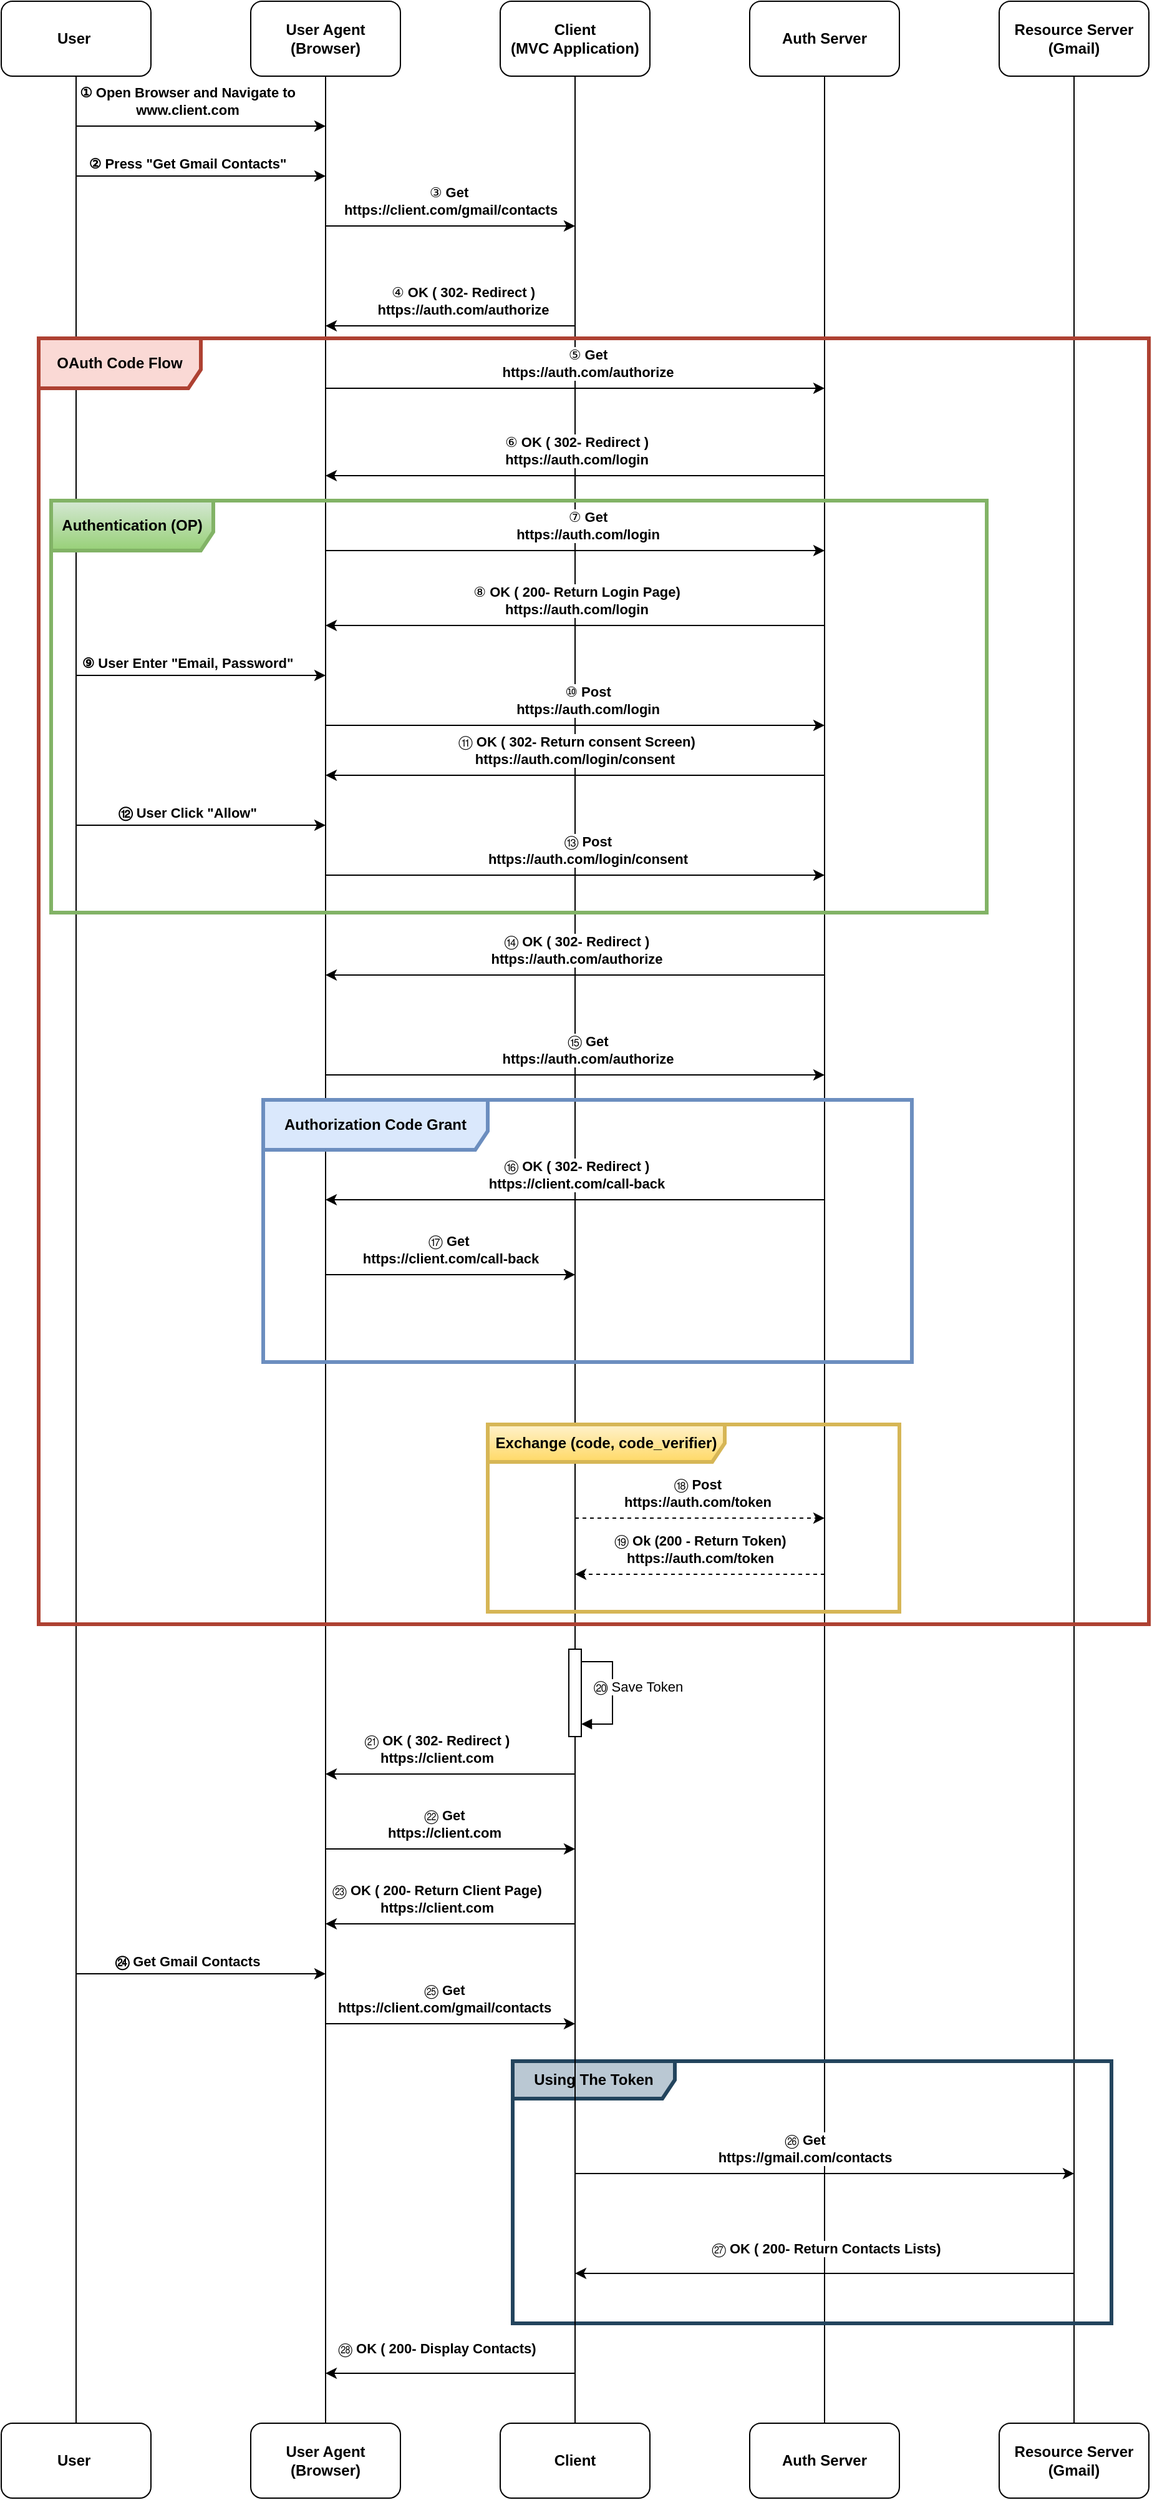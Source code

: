 <mxfile version="26.2.2">
  <diagram name="Page-1" id="-JIX75Dthlcb5XeBjtUZ">
    <mxGraphModel dx="2278" dy="1949" grid="1" gridSize="10" guides="1" tooltips="1" connect="1" arrows="1" fold="1" page="1" pageScale="1" pageWidth="850" pageHeight="1100" math="0" shadow="0">
      <root>
        <mxCell id="0" />
        <mxCell id="1" parent="0" />
        <mxCell id="-eZy2udqNuVLJ8H04OiI-1" value="" style="endArrow=none;html=1;rounded=0;exitX=0.5;exitY=0;exitDx=0;exitDy=0;" parent="1" source="lb7yudzS5froltHh4L6M-39" edge="1">
          <mxGeometry width="50" height="50" relative="1" as="geometry">
            <mxPoint x="40" y="1800" as="sourcePoint" />
            <mxPoint x="40" y="40" as="targetPoint" />
          </mxGeometry>
        </mxCell>
        <mxCell id="-eZy2udqNuVLJ8H04OiI-4" value="" style="endArrow=none;html=1;rounded=0;exitX=0.5;exitY=0;exitDx=0;exitDy=0;" parent="1" source="lb7yudzS5froltHh4L6M-42" edge="1">
          <mxGeometry width="50" height="50" relative="1" as="geometry">
            <mxPoint x="640" y="1800" as="sourcePoint" />
            <mxPoint x="640" y="40" as="targetPoint" />
          </mxGeometry>
        </mxCell>
        <mxCell id="-eZy2udqNuVLJ8H04OiI-5" value="" style="endArrow=none;html=1;rounded=0;exitX=0.5;exitY=0;exitDx=0;exitDy=0;" parent="1" source="lb7yudzS5froltHh4L6M-40" edge="1">
          <mxGeometry width="50" height="50" relative="1" as="geometry">
            <mxPoint x="240" y="1800" as="sourcePoint" />
            <mxPoint x="240" y="35" as="targetPoint" />
          </mxGeometry>
        </mxCell>
        <mxCell id="-eZy2udqNuVLJ8H04OiI-6" value="" style="endArrow=none;html=1;rounded=0;" parent="1" source="lb7yudzS5froltHh4L6M-17" edge="1">
          <mxGeometry width="50" height="50" relative="1" as="geometry">
            <mxPoint x="440" y="1800" as="sourcePoint" />
            <mxPoint x="440" y="35" as="targetPoint" />
          </mxGeometry>
        </mxCell>
        <mxCell id="-eZy2udqNuVLJ8H04OiI-7" value="" style="endArrow=none;html=1;rounded=0;exitX=0.5;exitY=0;exitDx=0;exitDy=0;" parent="1" source="lb7yudzS5froltHh4L6M-43" edge="1">
          <mxGeometry width="50" height="50" relative="1" as="geometry">
            <mxPoint x="840" y="1800" as="sourcePoint" />
            <mxPoint x="840" y="40" as="targetPoint" />
          </mxGeometry>
        </mxCell>
        <mxCell id="gQnQfy0NfCeOLUHX2k6b-1" value="User&amp;nbsp;" style="rounded=1;whiteSpace=wrap;html=1;fontStyle=1" parent="1" vertex="1">
          <mxGeometry x="-20" y="-20" width="120" height="60" as="geometry" />
        </mxCell>
        <mxCell id="gQnQfy0NfCeOLUHX2k6b-3" value="User Agent&lt;div&gt;(Browser)&lt;/div&gt;" style="rounded=1;whiteSpace=wrap;html=1;fontStyle=1" parent="1" vertex="1">
          <mxGeometry x="180" y="-20" width="120" height="60" as="geometry" />
        </mxCell>
        <mxCell id="gQnQfy0NfCeOLUHX2k6b-5" value="Client&lt;div&gt;(MVC Application)&lt;/div&gt;" style="rounded=1;whiteSpace=wrap;html=1;fontStyle=1" parent="1" vertex="1">
          <mxGeometry x="380" y="-20" width="120" height="60" as="geometry" />
        </mxCell>
        <mxCell id="gQnQfy0NfCeOLUHX2k6b-7" value="Auth Server" style="rounded=1;whiteSpace=wrap;html=1;fontStyle=1" parent="1" vertex="1">
          <mxGeometry x="580" y="-20" width="120" height="60" as="geometry" />
        </mxCell>
        <mxCell id="gQnQfy0NfCeOLUHX2k6b-9" value="Resource Server&lt;div&gt;(Gmail)&lt;/div&gt;" style="rounded=1;whiteSpace=wrap;html=1;fontStyle=1" parent="1" vertex="1">
          <mxGeometry x="780" y="-20" width="120" height="60" as="geometry" />
        </mxCell>
        <mxCell id="gQnQfy0NfCeOLUHX2k6b-12" value="" style="endArrow=classic;html=1;rounded=0;" parent="1" edge="1">
          <mxGeometry width="50" height="50" relative="1" as="geometry">
            <mxPoint x="40" y="80" as="sourcePoint" />
            <mxPoint x="240" y="80" as="targetPoint" />
          </mxGeometry>
        </mxCell>
        <mxCell id="gQnQfy0NfCeOLUHX2k6b-13" value="① Open Browser and Navigate to&lt;div&gt;www.client.com&lt;/div&gt;" style="edgeLabel;html=1;align=center;verticalAlign=middle;resizable=0;points=[];fontStyle=1" parent="gQnQfy0NfCeOLUHX2k6b-12" vertex="1" connectable="0">
          <mxGeometry x="-0.112" relative="1" as="geometry">
            <mxPoint y="-20" as="offset" />
          </mxGeometry>
        </mxCell>
        <mxCell id="gQnQfy0NfCeOLUHX2k6b-14" value="" style="endArrow=classic;html=1;rounded=0;" parent="1" edge="1">
          <mxGeometry width="50" height="50" relative="1" as="geometry">
            <mxPoint x="40" y="120" as="sourcePoint" />
            <mxPoint x="240" y="120" as="targetPoint" />
          </mxGeometry>
        </mxCell>
        <mxCell id="gQnQfy0NfCeOLUHX2k6b-15" value="② Press &quot;Get Gmail Contacts&quot;" style="edgeLabel;html=1;align=center;verticalAlign=middle;resizable=0;points=[];fontStyle=1" parent="gQnQfy0NfCeOLUHX2k6b-14" vertex="1" connectable="0">
          <mxGeometry x="-0.112" relative="1" as="geometry">
            <mxPoint y="-10" as="offset" />
          </mxGeometry>
        </mxCell>
        <mxCell id="gQnQfy0NfCeOLUHX2k6b-17" value="" style="endArrow=classic;html=1;rounded=0;" parent="1" edge="1">
          <mxGeometry width="50" height="50" relative="1" as="geometry">
            <mxPoint x="240" y="160" as="sourcePoint" />
            <mxPoint x="440" y="160" as="targetPoint" />
          </mxGeometry>
        </mxCell>
        <mxCell id="gQnQfy0NfCeOLUHX2k6b-18" value="③&amp;nbsp;&lt;b&gt;Get&amp;nbsp;&lt;/b&gt;&lt;div&gt;&lt;b&gt;https://client.com/gmail/contacts&lt;/b&gt;&lt;/div&gt;" style="edgeLabel;html=1;align=center;verticalAlign=middle;resizable=0;points=[];" parent="gQnQfy0NfCeOLUHX2k6b-17" vertex="1" connectable="0">
          <mxGeometry x="-0.112" relative="1" as="geometry">
            <mxPoint x="11" y="-20" as="offset" />
          </mxGeometry>
        </mxCell>
        <mxCell id="gQnQfy0NfCeOLUHX2k6b-19" value="" style="endArrow=classic;html=1;rounded=0;" parent="1" edge="1">
          <mxGeometry width="50" height="50" relative="1" as="geometry">
            <mxPoint x="440" y="240" as="sourcePoint" />
            <mxPoint x="240" y="240" as="targetPoint" />
          </mxGeometry>
        </mxCell>
        <mxCell id="gQnQfy0NfCeOLUHX2k6b-20" value="④&amp;nbsp;&lt;b style=&quot;background-color: light-dark(#ffffff, var(--ge-dark-color, #121212)); color: light-dark(rgb(0, 0, 0), rgb(255, 255, 255));&quot;&gt;OK ( 302- Redirect )&lt;/b&gt;&lt;div&gt;&lt;div&gt;&lt;b&gt;https://auth.com/authorize&lt;/b&gt;&lt;/div&gt;&lt;/div&gt;" style="edgeLabel;html=1;align=center;verticalAlign=middle;resizable=0;points=[];" parent="gQnQfy0NfCeOLUHX2k6b-19" vertex="1" connectable="0">
          <mxGeometry x="-0.112" relative="1" as="geometry">
            <mxPoint x="-1" y="-20" as="offset" />
          </mxGeometry>
        </mxCell>
        <mxCell id="gQnQfy0NfCeOLUHX2k6b-21" value="" style="endArrow=classic;html=1;rounded=0;" parent="1" edge="1">
          <mxGeometry width="50" height="50" relative="1" as="geometry">
            <mxPoint x="240" y="420" as="sourcePoint" />
            <mxPoint x="640" y="420" as="targetPoint" />
          </mxGeometry>
        </mxCell>
        <mxCell id="gQnQfy0NfCeOLUHX2k6b-22" value="⑦&amp;nbsp;&lt;b&gt;Get&lt;/b&gt;&lt;div&gt;&lt;b&gt;https://auth.com/login&lt;/b&gt;&lt;/div&gt;" style="edgeLabel;html=1;align=center;verticalAlign=middle;resizable=0;points=[];" parent="gQnQfy0NfCeOLUHX2k6b-21" vertex="1" connectable="0">
          <mxGeometry x="-0.112" relative="1" as="geometry">
            <mxPoint x="32" y="-20" as="offset" />
          </mxGeometry>
        </mxCell>
        <mxCell id="gQnQfy0NfCeOLUHX2k6b-24" value="" style="endArrow=classic;html=1;rounded=0;" parent="1" edge="1">
          <mxGeometry width="50" height="50" relative="1" as="geometry">
            <mxPoint x="640" y="360" as="sourcePoint" />
            <mxPoint x="240" y="360" as="targetPoint" />
          </mxGeometry>
        </mxCell>
        <mxCell id="gQnQfy0NfCeOLUHX2k6b-25" value="⑥&amp;nbsp;&lt;b style=&quot;color: light-dark(rgb(0, 0, 0), rgb(255, 255, 255));&quot;&gt;OK ( 302- Redirect )&lt;/b&gt;&lt;div&gt;&lt;b&gt;https://auth.com/login&lt;/b&gt;&lt;/div&gt;" style="edgeLabel;html=1;align=center;verticalAlign=middle;resizable=0;points=[];" parent="gQnQfy0NfCeOLUHX2k6b-24" vertex="1" connectable="0">
          <mxGeometry x="-0.112" relative="1" as="geometry">
            <mxPoint x="-22" y="-20" as="offset" />
          </mxGeometry>
        </mxCell>
        <mxCell id="gQnQfy0NfCeOLUHX2k6b-26" value="" style="endArrow=classic;html=1;rounded=0;" parent="1" edge="1">
          <mxGeometry width="50" height="50" relative="1" as="geometry">
            <mxPoint x="240" y="290" as="sourcePoint" />
            <mxPoint x="640" y="290" as="targetPoint" />
          </mxGeometry>
        </mxCell>
        <mxCell id="gQnQfy0NfCeOLUHX2k6b-27" value="⑤&amp;nbsp;&lt;b&gt;Get&lt;/b&gt;&lt;div&gt;&lt;b&gt;https://auth.com/authorize&lt;/b&gt;&lt;/div&gt;" style="edgeLabel;html=1;align=center;verticalAlign=middle;resizable=0;points=[];" parent="gQnQfy0NfCeOLUHX2k6b-26" vertex="1" connectable="0">
          <mxGeometry x="-0.112" relative="1" as="geometry">
            <mxPoint x="32" y="-20" as="offset" />
          </mxGeometry>
        </mxCell>
        <mxCell id="gQnQfy0NfCeOLUHX2k6b-28" value="" style="endArrow=classic;html=1;rounded=0;" parent="1" edge="1">
          <mxGeometry width="50" height="50" relative="1" as="geometry">
            <mxPoint x="640" y="480" as="sourcePoint" />
            <mxPoint x="240" y="480" as="targetPoint" />
          </mxGeometry>
        </mxCell>
        <mxCell id="gQnQfy0NfCeOLUHX2k6b-29" value="⑧&amp;nbsp;&lt;b style=&quot;color: light-dark(rgb(0, 0, 0), rgb(255, 255, 255));&quot;&gt;OK ( 200- Return Login Page)&lt;/b&gt;&lt;div&gt;&lt;b&gt;https://auth.com/login&lt;/b&gt;&lt;/div&gt;" style="edgeLabel;html=1;align=center;verticalAlign=middle;resizable=0;points=[];" parent="gQnQfy0NfCeOLUHX2k6b-28" vertex="1" connectable="0">
          <mxGeometry x="-0.112" relative="1" as="geometry">
            <mxPoint x="-22" y="-20" as="offset" />
          </mxGeometry>
        </mxCell>
        <mxCell id="gQnQfy0NfCeOLUHX2k6b-32" value="" style="endArrow=classic;html=1;rounded=0;" parent="1" edge="1">
          <mxGeometry width="50" height="50" relative="1" as="geometry">
            <mxPoint x="40" y="520" as="sourcePoint" />
            <mxPoint x="240" y="520" as="targetPoint" />
          </mxGeometry>
        </mxCell>
        <mxCell id="gQnQfy0NfCeOLUHX2k6b-33" value="⑨ User Enter &quot;Email, Password&quot;" style="edgeLabel;html=1;align=center;verticalAlign=middle;resizable=0;points=[];fontStyle=1" parent="gQnQfy0NfCeOLUHX2k6b-32" vertex="1" connectable="0">
          <mxGeometry x="-0.112" relative="1" as="geometry">
            <mxPoint y="-10" as="offset" />
          </mxGeometry>
        </mxCell>
        <mxCell id="gQnQfy0NfCeOLUHX2k6b-34" value="" style="endArrow=classic;html=1;rounded=0;" parent="1" edge="1">
          <mxGeometry width="50" height="50" relative="1" as="geometry">
            <mxPoint x="240" y="560" as="sourcePoint" />
            <mxPoint x="640" y="560" as="targetPoint" />
          </mxGeometry>
        </mxCell>
        <mxCell id="gQnQfy0NfCeOLUHX2k6b-35" value="⑩&amp;nbsp;&lt;b&gt;Post&lt;/b&gt;&lt;div&gt;&lt;b&gt;https://auth.com/login&lt;/b&gt;&lt;/div&gt;" style="edgeLabel;html=1;align=center;verticalAlign=middle;resizable=0;points=[];" parent="gQnQfy0NfCeOLUHX2k6b-34" vertex="1" connectable="0">
          <mxGeometry x="-0.112" relative="1" as="geometry">
            <mxPoint x="32" y="-20" as="offset" />
          </mxGeometry>
        </mxCell>
        <mxCell id="gQnQfy0NfCeOLUHX2k6b-36" value="" style="endArrow=classic;html=1;rounded=0;" parent="1" edge="1">
          <mxGeometry width="50" height="50" relative="1" as="geometry">
            <mxPoint x="640" y="760" as="sourcePoint" />
            <mxPoint x="240" y="760" as="targetPoint" />
          </mxGeometry>
        </mxCell>
        <mxCell id="gQnQfy0NfCeOLUHX2k6b-37" value="⑭&amp;nbsp;&lt;b style=&quot;color: light-dark(rgb(0, 0, 0), rgb(255, 255, 255));&quot;&gt;OK ( 302- Redirect )&lt;/b&gt;&lt;div&gt;&lt;b&gt;https://auth.com/authorize&lt;/b&gt;&lt;/div&gt;" style="edgeLabel;html=1;align=center;verticalAlign=middle;resizable=0;points=[];" parent="gQnQfy0NfCeOLUHX2k6b-36" vertex="1" connectable="0">
          <mxGeometry x="-0.112" relative="1" as="geometry">
            <mxPoint x="-22" y="-20" as="offset" />
          </mxGeometry>
        </mxCell>
        <mxCell id="lb7yudzS5froltHh4L6M-4" value="" style="endArrow=classic;html=1;rounded=0;" parent="1" edge="1">
          <mxGeometry width="50" height="50" relative="1" as="geometry">
            <mxPoint x="240" y="840" as="sourcePoint" />
            <mxPoint x="640" y="840" as="targetPoint" />
          </mxGeometry>
        </mxCell>
        <mxCell id="lb7yudzS5froltHh4L6M-5" value="⑮&amp;nbsp;&lt;b&gt;Get&lt;/b&gt;&lt;div&gt;&lt;b&gt;https://auth.com/authorize&lt;/b&gt;&lt;/div&gt;" style="edgeLabel;html=1;align=center;verticalAlign=middle;resizable=0;points=[];" parent="lb7yudzS5froltHh4L6M-4" vertex="1" connectable="0">
          <mxGeometry x="-0.112" relative="1" as="geometry">
            <mxPoint x="32" y="-20" as="offset" />
          </mxGeometry>
        </mxCell>
        <mxCell id="lb7yudzS5froltHh4L6M-6" value="&lt;b style=&quot;text-wrap-mode: nowrap;&quot;&gt;Authorization Code Grant&lt;/b&gt;" style="shape=umlFrame;whiteSpace=wrap;html=1;pointerEvents=0;fontStyle=1;strokeWidth=3;fillColor=#dae8fc;strokeColor=#6c8ebf;width=180;height=40;" parent="1" vertex="1">
          <mxGeometry x="190" y="860" width="520" height="210" as="geometry" />
        </mxCell>
        <mxCell id="lb7yudzS5froltHh4L6M-8" value="" style="endArrow=classic;html=1;rounded=0;" parent="1" edge="1">
          <mxGeometry width="50" height="50" relative="1" as="geometry">
            <mxPoint x="640" y="940" as="sourcePoint" />
            <mxPoint x="240" y="940" as="targetPoint" />
          </mxGeometry>
        </mxCell>
        <mxCell id="lb7yudzS5froltHh4L6M-9" value="⑯&amp;nbsp;&lt;b style=&quot;color: light-dark(rgb(0, 0, 0), rgb(255, 255, 255));&quot;&gt;OK ( 302- Redirect )&lt;/b&gt;&lt;div&gt;&lt;b&gt;https://client.com/call-back&lt;/b&gt;&lt;/div&gt;" style="edgeLabel;html=1;align=center;verticalAlign=middle;resizable=0;points=[];" parent="lb7yudzS5froltHh4L6M-8" vertex="1" connectable="0">
          <mxGeometry x="-0.112" relative="1" as="geometry">
            <mxPoint x="-22" y="-20" as="offset" />
          </mxGeometry>
        </mxCell>
        <mxCell id="lb7yudzS5froltHh4L6M-10" value="" style="endArrow=classic;html=1;rounded=0;" parent="1" edge="1">
          <mxGeometry width="50" height="50" relative="1" as="geometry">
            <mxPoint x="240" y="1000" as="sourcePoint" />
            <mxPoint x="440" y="1000" as="targetPoint" />
          </mxGeometry>
        </mxCell>
        <mxCell id="lb7yudzS5froltHh4L6M-11" value="⑰&amp;nbsp;&lt;b&gt;Get&amp;nbsp;&lt;/b&gt;&lt;div&gt;&lt;b&gt;https://client.com/call-back&lt;/b&gt;&lt;b&gt;&lt;/b&gt;&lt;/div&gt;" style="edgeLabel;html=1;align=center;verticalAlign=middle;resizable=0;points=[];" parent="lb7yudzS5froltHh4L6M-10" vertex="1" connectable="0">
          <mxGeometry x="-0.112" relative="1" as="geometry">
            <mxPoint x="11" y="-20" as="offset" />
          </mxGeometry>
        </mxCell>
        <mxCell id="lb7yudzS5froltHh4L6M-13" value="" style="endArrow=classic;html=1;rounded=0;dashed=1;" parent="1" edge="1">
          <mxGeometry width="50" height="50" relative="1" as="geometry">
            <mxPoint x="440" y="1195" as="sourcePoint" />
            <mxPoint x="640" y="1195" as="targetPoint" />
          </mxGeometry>
        </mxCell>
        <mxCell id="lb7yudzS5froltHh4L6M-14" value="⑱&amp;nbsp;&lt;b&gt;Post&lt;/b&gt;&lt;div&gt;&lt;b&gt;https://auth.com/token&lt;/b&gt;&lt;/div&gt;" style="edgeLabel;html=1;align=center;verticalAlign=middle;resizable=0;points=[];" parent="lb7yudzS5froltHh4L6M-13" vertex="1" connectable="0">
          <mxGeometry x="-0.112" relative="1" as="geometry">
            <mxPoint x="9" y="-20" as="offset" />
          </mxGeometry>
        </mxCell>
        <mxCell id="lb7yudzS5froltHh4L6M-15" value="" style="endArrow=classic;html=1;rounded=0;dashed=1;" parent="1" edge="1">
          <mxGeometry width="50" height="50" relative="1" as="geometry">
            <mxPoint x="640" y="1240" as="sourcePoint" />
            <mxPoint x="440" y="1240" as="targetPoint" />
          </mxGeometry>
        </mxCell>
        <mxCell id="lb7yudzS5froltHh4L6M-16" value="⑲&amp;nbsp;&lt;b&gt;Ok (200 - Return Token)&lt;/b&gt;&lt;div&gt;&lt;b&gt;https://auth.com/token&lt;/b&gt;&lt;/div&gt;" style="edgeLabel;html=1;align=center;verticalAlign=middle;resizable=0;points=[];" parent="lb7yudzS5froltHh4L6M-15" vertex="1" connectable="0">
          <mxGeometry x="-0.112" relative="1" as="geometry">
            <mxPoint x="-11" y="-20" as="offset" />
          </mxGeometry>
        </mxCell>
        <mxCell id="lb7yudzS5froltHh4L6M-18" value="⑳ Save Token" style="html=1;align=left;spacingLeft=2;endArrow=block;rounded=0;edgeStyle=orthogonalEdgeStyle;curved=0;rounded=0;" parent="1" edge="1">
          <mxGeometry x="-0.889" y="-20" relative="1" as="geometry">
            <mxPoint x="445" y="1310" as="sourcePoint" />
            <Array as="points">
              <mxPoint x="470" y="1310" />
              <mxPoint x="470" y="1360" />
            </Array>
            <mxPoint as="offset" />
            <mxPoint x="445" y="1360" as="targetPoint" />
          </mxGeometry>
        </mxCell>
        <mxCell id="lb7yudzS5froltHh4L6M-20" value="" style="endArrow=classic;html=1;rounded=0;" parent="1" edge="1">
          <mxGeometry width="50" height="50" relative="1" as="geometry">
            <mxPoint x="240" y="1460" as="sourcePoint" />
            <mxPoint x="440" y="1460" as="targetPoint" />
          </mxGeometry>
        </mxCell>
        <mxCell id="lb7yudzS5froltHh4L6M-21" value="㉒&amp;nbsp;&lt;b&gt;Get&lt;/b&gt;&lt;div&gt;&lt;b&gt;https://client.com&lt;/b&gt;&lt;/div&gt;" style="edgeLabel;html=1;align=center;verticalAlign=middle;resizable=0;points=[];" parent="lb7yudzS5froltHh4L6M-20" vertex="1" connectable="0">
          <mxGeometry x="-0.112" relative="1" as="geometry">
            <mxPoint x="6" y="-20" as="offset" />
          </mxGeometry>
        </mxCell>
        <mxCell id="lb7yudzS5froltHh4L6M-22" value="" style="endArrow=classic;html=1;rounded=0;" parent="1" edge="1">
          <mxGeometry width="50" height="50" relative="1" as="geometry">
            <mxPoint x="440" y="1400" as="sourcePoint" />
            <mxPoint x="240" y="1400" as="targetPoint" />
          </mxGeometry>
        </mxCell>
        <mxCell id="lb7yudzS5froltHh4L6M-23" value="㉑&amp;nbsp;&lt;b style=&quot;color: light-dark(rgb(0, 0, 0), rgb(255, 255, 255));&quot;&gt;OK ( 302- Redirect )&lt;/b&gt;&lt;div&gt;&lt;b&gt;https://client.com&lt;/b&gt;&lt;/div&gt;" style="edgeLabel;html=1;align=center;verticalAlign=middle;resizable=0;points=[];" parent="lb7yudzS5froltHh4L6M-22" vertex="1" connectable="0">
          <mxGeometry x="-0.112" relative="1" as="geometry">
            <mxPoint x="-22" y="-20" as="offset" />
          </mxGeometry>
        </mxCell>
        <mxCell id="lb7yudzS5froltHh4L6M-24" value="" style="endArrow=classic;html=1;rounded=0;" parent="1" edge="1">
          <mxGeometry width="50" height="50" relative="1" as="geometry">
            <mxPoint x="440" y="1520" as="sourcePoint" />
            <mxPoint x="240" y="1520" as="targetPoint" />
          </mxGeometry>
        </mxCell>
        <mxCell id="lb7yudzS5froltHh4L6M-25" value="㉓&amp;nbsp;&lt;b style=&quot;color: light-dark(rgb(0, 0, 0), rgb(255, 255, 255));&quot;&gt;OK ( 200- Return Client Page)&lt;/b&gt;&lt;div&gt;&lt;b&gt;https://client.com&lt;/b&gt;&lt;/div&gt;" style="edgeLabel;html=1;align=center;verticalAlign=middle;resizable=0;points=[];" parent="lb7yudzS5froltHh4L6M-24" vertex="1" connectable="0">
          <mxGeometry x="-0.112" relative="1" as="geometry">
            <mxPoint x="-22" y="-20" as="offset" />
          </mxGeometry>
        </mxCell>
        <mxCell id="lb7yudzS5froltHh4L6M-27" value="" style="endArrow=classic;html=1;rounded=0;" parent="1" edge="1">
          <mxGeometry width="50" height="50" relative="1" as="geometry">
            <mxPoint x="40" y="1560" as="sourcePoint" />
            <mxPoint x="240" y="1560" as="targetPoint" />
          </mxGeometry>
        </mxCell>
        <mxCell id="lb7yudzS5froltHh4L6M-28" value="㉔ Get Gmail Contacts" style="edgeLabel;html=1;align=center;verticalAlign=middle;resizable=0;points=[];fontStyle=1" parent="lb7yudzS5froltHh4L6M-27" vertex="1" connectable="0">
          <mxGeometry x="-0.112" relative="1" as="geometry">
            <mxPoint y="-10" as="offset" />
          </mxGeometry>
        </mxCell>
        <mxCell id="lb7yudzS5froltHh4L6M-29" value="" style="endArrow=classic;html=1;rounded=0;" parent="1" edge="1">
          <mxGeometry width="50" height="50" relative="1" as="geometry">
            <mxPoint x="240" y="1600" as="sourcePoint" />
            <mxPoint x="440" y="1600" as="targetPoint" />
          </mxGeometry>
        </mxCell>
        <mxCell id="lb7yudzS5froltHh4L6M-30" value="㉕&amp;nbsp;&lt;b&gt;Get&lt;/b&gt;&lt;div&gt;&lt;b&gt;https://client.com/gmail/contacts&lt;/b&gt;&lt;/div&gt;" style="edgeLabel;html=1;align=center;verticalAlign=middle;resizable=0;points=[];" parent="lb7yudzS5froltHh4L6M-29" vertex="1" connectable="0">
          <mxGeometry x="-0.112" relative="1" as="geometry">
            <mxPoint x="6" y="-20" as="offset" />
          </mxGeometry>
        </mxCell>
        <mxCell id="lb7yudzS5froltHh4L6M-31" value="&lt;b style=&quot;text-wrap-mode: nowrap;&quot;&gt;Using The Token&lt;/b&gt;" style="shape=umlFrame;whiteSpace=wrap;html=1;pointerEvents=0;fontStyle=1;strokeWidth=3;width=130;height=30;fillColor=#bac8d3;strokeColor=#23445d;" parent="1" vertex="1">
          <mxGeometry x="390" y="1630" width="480" height="210" as="geometry" />
        </mxCell>
        <mxCell id="lb7yudzS5froltHh4L6M-33" value="" style="endArrow=classic;html=1;rounded=0;" parent="1" edge="1">
          <mxGeometry width="50" height="50" relative="1" as="geometry">
            <mxPoint x="440" y="1720" as="sourcePoint" />
            <mxPoint x="840" y="1720" as="targetPoint" />
          </mxGeometry>
        </mxCell>
        <mxCell id="lb7yudzS5froltHh4L6M-34" value="㉖&amp;nbsp;&lt;b&gt;Get&lt;/b&gt;&lt;div&gt;&lt;b&gt;https://gmail.com/contacts&lt;/b&gt;&lt;/div&gt;" style="edgeLabel;html=1;align=center;verticalAlign=middle;resizable=0;points=[];" parent="lb7yudzS5froltHh4L6M-33" vertex="1" connectable="0">
          <mxGeometry x="-0.112" relative="1" as="geometry">
            <mxPoint x="6" y="-20" as="offset" />
          </mxGeometry>
        </mxCell>
        <mxCell id="lb7yudzS5froltHh4L6M-35" value="" style="endArrow=classic;html=1;rounded=0;" parent="1" edge="1">
          <mxGeometry width="50" height="50" relative="1" as="geometry">
            <mxPoint x="840" y="1800" as="sourcePoint" />
            <mxPoint x="440" y="1800" as="targetPoint" />
          </mxGeometry>
        </mxCell>
        <mxCell id="lb7yudzS5froltHh4L6M-36" value="㉗&lt;span style=&quot;color: light-dark(rgb(0, 0, 0), rgb(255, 255, 255));&quot;&gt;&amp;nbsp;&lt;/span&gt;&lt;b style=&quot;color: light-dark(rgb(0, 0, 0), rgb(255, 255, 255));&quot;&gt;OK ( 200- Return Contacts Lists)&lt;/b&gt;" style="edgeLabel;html=1;align=center;verticalAlign=middle;resizable=0;points=[];" parent="lb7yudzS5froltHh4L6M-35" vertex="1" connectable="0">
          <mxGeometry x="-0.112" relative="1" as="geometry">
            <mxPoint x="-22" y="-20" as="offset" />
          </mxGeometry>
        </mxCell>
        <mxCell id="lb7yudzS5froltHh4L6M-37" value="" style="endArrow=classic;html=1;rounded=0;" parent="1" edge="1">
          <mxGeometry width="50" height="50" relative="1" as="geometry">
            <mxPoint x="440" y="1880" as="sourcePoint" />
            <mxPoint x="240" y="1880" as="targetPoint" />
          </mxGeometry>
        </mxCell>
        <mxCell id="lb7yudzS5froltHh4L6M-38" value="㉘&amp;nbsp;&lt;b style=&quot;color: light-dark(rgb(0, 0, 0), rgb(255, 255, 255));&quot;&gt;OK ( 200- Display Contacts)&lt;/b&gt;" style="edgeLabel;html=1;align=center;verticalAlign=middle;resizable=0;points=[];" parent="lb7yudzS5froltHh4L6M-37" vertex="1" connectable="0">
          <mxGeometry x="-0.112" relative="1" as="geometry">
            <mxPoint x="-22" y="-20" as="offset" />
          </mxGeometry>
        </mxCell>
        <mxCell id="lb7yudzS5froltHh4L6M-39" value="User&amp;nbsp;" style="rounded=1;whiteSpace=wrap;html=1;fontStyle=1" parent="1" vertex="1">
          <mxGeometry x="-20" y="1920" width="120" height="60" as="geometry" />
        </mxCell>
        <mxCell id="lb7yudzS5froltHh4L6M-40" value="User Agent&lt;div&gt;(Browser)&lt;/div&gt;" style="rounded=1;whiteSpace=wrap;html=1;fontStyle=1" parent="1" vertex="1">
          <mxGeometry x="180" y="1920" width="120" height="60" as="geometry" />
        </mxCell>
        <mxCell id="lb7yudzS5froltHh4L6M-41" value="Client" style="rounded=1;whiteSpace=wrap;html=1;fontStyle=1" parent="1" vertex="1">
          <mxGeometry x="380" y="1920" width="120" height="60" as="geometry" />
        </mxCell>
        <mxCell id="lb7yudzS5froltHh4L6M-42" value="Auth Server" style="rounded=1;whiteSpace=wrap;html=1;fontStyle=1" parent="1" vertex="1">
          <mxGeometry x="580" y="1920" width="120" height="60" as="geometry" />
        </mxCell>
        <mxCell id="lb7yudzS5froltHh4L6M-43" value="Resource Server&lt;div&gt;(Gmail)&lt;/div&gt;" style="rounded=1;whiteSpace=wrap;html=1;fontStyle=1" parent="1" vertex="1">
          <mxGeometry x="780" y="1920" width="120" height="60" as="geometry" />
        </mxCell>
        <mxCell id="QAbe8fYezERGEzqymwp4-1" value="OAuth Code Flow" style="shape=umlFrame;whiteSpace=wrap;html=1;pointerEvents=0;fontStyle=1;strokeWidth=3;width=130;height=40;fillColor=#fad9d5;strokeColor=#ae4132;" parent="1" vertex="1">
          <mxGeometry x="10" y="250" width="890" height="1030" as="geometry" />
        </mxCell>
        <mxCell id="QAbe8fYezERGEzqymwp4-2" value="Authentication (OP)" style="shape=umlFrame;whiteSpace=wrap;html=1;pointerEvents=0;fontStyle=1;strokeWidth=3;fillColor=#d5e8d4;gradientColor=#97d077;strokeColor=#82b366;width=130;height=40;" parent="1" vertex="1">
          <mxGeometry x="20" y="380" width="750" height="330" as="geometry" />
        </mxCell>
        <mxCell id="QAbe8fYezERGEzqymwp4-3" value="" style="endArrow=none;html=1;rounded=0;exitX=0.5;exitY=0;exitDx=0;exitDy=0;" parent="1" source="lb7yudzS5froltHh4L6M-41" target="lb7yudzS5froltHh4L6M-17" edge="1">
          <mxGeometry width="50" height="50" relative="1" as="geometry">
            <mxPoint x="440" y="1800" as="sourcePoint" />
            <mxPoint x="440" y="35" as="targetPoint" />
          </mxGeometry>
        </mxCell>
        <mxCell id="lb7yudzS5froltHh4L6M-17" value="" style="html=1;points=[[0,0,0,0,5],[0,1,0,0,-5],[1,0,0,0,5],[1,1,0,0,-5]];perimeter=orthogonalPerimeter;outlineConnect=0;targetShapes=umlLifeline;portConstraint=eastwest;newEdgeStyle={&quot;curved&quot;:0,&quot;rounded&quot;:0};" parent="1" vertex="1">
          <mxGeometry x="435" y="1300" width="10" height="70" as="geometry" />
        </mxCell>
        <mxCell id="1YzbsGzKNAwzFVMzt3w1-1" value="&lt;span style=&quot;text-wrap-mode: nowrap;&quot;&gt;Exchange (code, code_verifier)&lt;/span&gt;" style="shape=umlFrame;whiteSpace=wrap;html=1;pointerEvents=0;fontStyle=1;strokeWidth=3;fillColor=#fff2cc;strokeColor=#d6b656;width=190;height=30;gradientColor=#ffd966;" parent="1" vertex="1">
          <mxGeometry x="370" y="1120" width="330" height="150" as="geometry" />
        </mxCell>
        <mxCell id="1mgdsh-eG3uKebosd4QZ-1" value="" style="endArrow=classic;html=1;rounded=0;" parent="1" edge="1">
          <mxGeometry width="50" height="50" relative="1" as="geometry">
            <mxPoint x="640" y="600" as="sourcePoint" />
            <mxPoint x="240" y="600" as="targetPoint" />
          </mxGeometry>
        </mxCell>
        <mxCell id="1mgdsh-eG3uKebosd4QZ-2" value="⑪&amp;nbsp;&lt;b style=&quot;color: light-dark(rgb(0, 0, 0), rgb(255, 255, 255));&quot;&gt;OK ( 302- Return &lt;/b&gt;&lt;b&gt;consent &lt;/b&gt;&lt;b style=&quot;color: light-dark(rgb(0, 0, 0), rgb(255, 255, 255));&quot;&gt;Screen)&lt;/b&gt;&lt;div&gt;&lt;b&gt;https://auth.com/login/&lt;/b&gt;&lt;span style=&quot;background-color: light-dark(#ffffff, var(--ge-dark-color, #121212));&quot;&gt;&lt;b&gt;consent&amp;nbsp;&lt;/b&gt;&lt;/span&gt;&lt;/div&gt;" style="edgeLabel;html=1;align=center;verticalAlign=middle;resizable=0;points=[];" parent="1mgdsh-eG3uKebosd4QZ-1" vertex="1" connectable="0">
          <mxGeometry x="-0.112" relative="1" as="geometry">
            <mxPoint x="-22" y="-20" as="offset" />
          </mxGeometry>
        </mxCell>
        <mxCell id="1mgdsh-eG3uKebosd4QZ-3" value="" style="endArrow=classic;html=1;rounded=0;" parent="1" edge="1">
          <mxGeometry width="50" height="50" relative="1" as="geometry">
            <mxPoint x="40" y="640" as="sourcePoint" />
            <mxPoint x="240" y="640" as="targetPoint" />
          </mxGeometry>
        </mxCell>
        <mxCell id="1mgdsh-eG3uKebosd4QZ-4" value="⑫ User Click &quot;Allow&quot;" style="edgeLabel;html=1;align=center;verticalAlign=middle;resizable=0;points=[];fontStyle=1" parent="1mgdsh-eG3uKebosd4QZ-3" vertex="1" connectable="0">
          <mxGeometry x="-0.112" relative="1" as="geometry">
            <mxPoint y="-10" as="offset" />
          </mxGeometry>
        </mxCell>
        <mxCell id="1mgdsh-eG3uKebosd4QZ-5" value="" style="endArrow=classic;html=1;rounded=0;" parent="1" edge="1">
          <mxGeometry width="50" height="50" relative="1" as="geometry">
            <mxPoint x="240" y="680" as="sourcePoint" />
            <mxPoint x="640" y="680" as="targetPoint" />
          </mxGeometry>
        </mxCell>
        <mxCell id="1mgdsh-eG3uKebosd4QZ-6" value="⑬ &lt;b&gt;Post&lt;/b&gt;&lt;div&gt;&lt;b&gt;https://auth.com/login/&lt;/b&gt;&lt;b style=&quot;color: light-dark(rgb(0, 0, 0), rgb(255, 255, 255));&quot;&gt;consent&lt;/b&gt;&lt;/div&gt;" style="edgeLabel;html=1;align=center;verticalAlign=middle;resizable=0;points=[];" parent="1mgdsh-eG3uKebosd4QZ-5" vertex="1" connectable="0">
          <mxGeometry x="-0.112" relative="1" as="geometry">
            <mxPoint x="32" y="-20" as="offset" />
          </mxGeometry>
        </mxCell>
      </root>
    </mxGraphModel>
  </diagram>
</mxfile>
